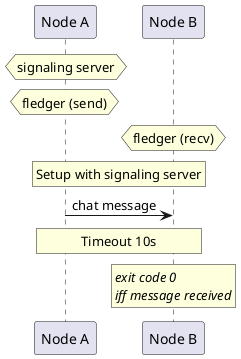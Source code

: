 @startuml
participant "Node A" as A
participant "Node B" as B
hnote over A: signaling server
hnote over A: fledger (send)
hnote over B: fledger (recv)
rnote over A, B
  Setup with signaling server
endrnote
A -> B: chat message
rnote over A, B
  Timeout 10s
endrnote
rnote over B
  //exit code 0//
  //iff message received//
endrnote
@enduml

